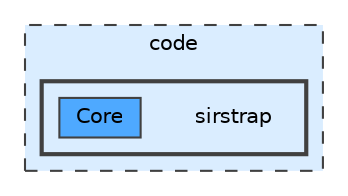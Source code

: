 digraph "C:/code/sirstrap"
{
 // LATEX_PDF_SIZE
  bgcolor="transparent";
  edge [fontname=Helvetica,fontsize=10,labelfontname=Helvetica,labelfontsize=10];
  node [fontname=Helvetica,fontsize=10,shape=box,height=0.2,width=0.4];
  compound=true
  subgraph clusterdir_050edd66366d13764f98250ef6db77f6 {
    graph [ bgcolor="#daedff", pencolor="grey25", label="code", fontname=Helvetica,fontsize=10 style="filled,dashed", URL="dir_050edd66366d13764f98250ef6db77f6.html",tooltip=""]
  subgraph clusterdir_7f8a5d75b271f79570e962363acdee3b {
    graph [ bgcolor="#daedff", pencolor="grey25", label="", fontname=Helvetica,fontsize=10 style="filled,bold", URL="dir_7f8a5d75b271f79570e962363acdee3b.html",tooltip=""]
    dir_7f8a5d75b271f79570e962363acdee3b [shape=plaintext, label="sirstrap"];
  dir_55fe5e45a05f6720e7ff172edcdb41d1 [label="Core", fillcolor="#4ea9ff", color="grey25", style="filled", URL="dir_55fe5e45a05f6720e7ff172edcdb41d1.html",tooltip=""];
  }
  }
}
